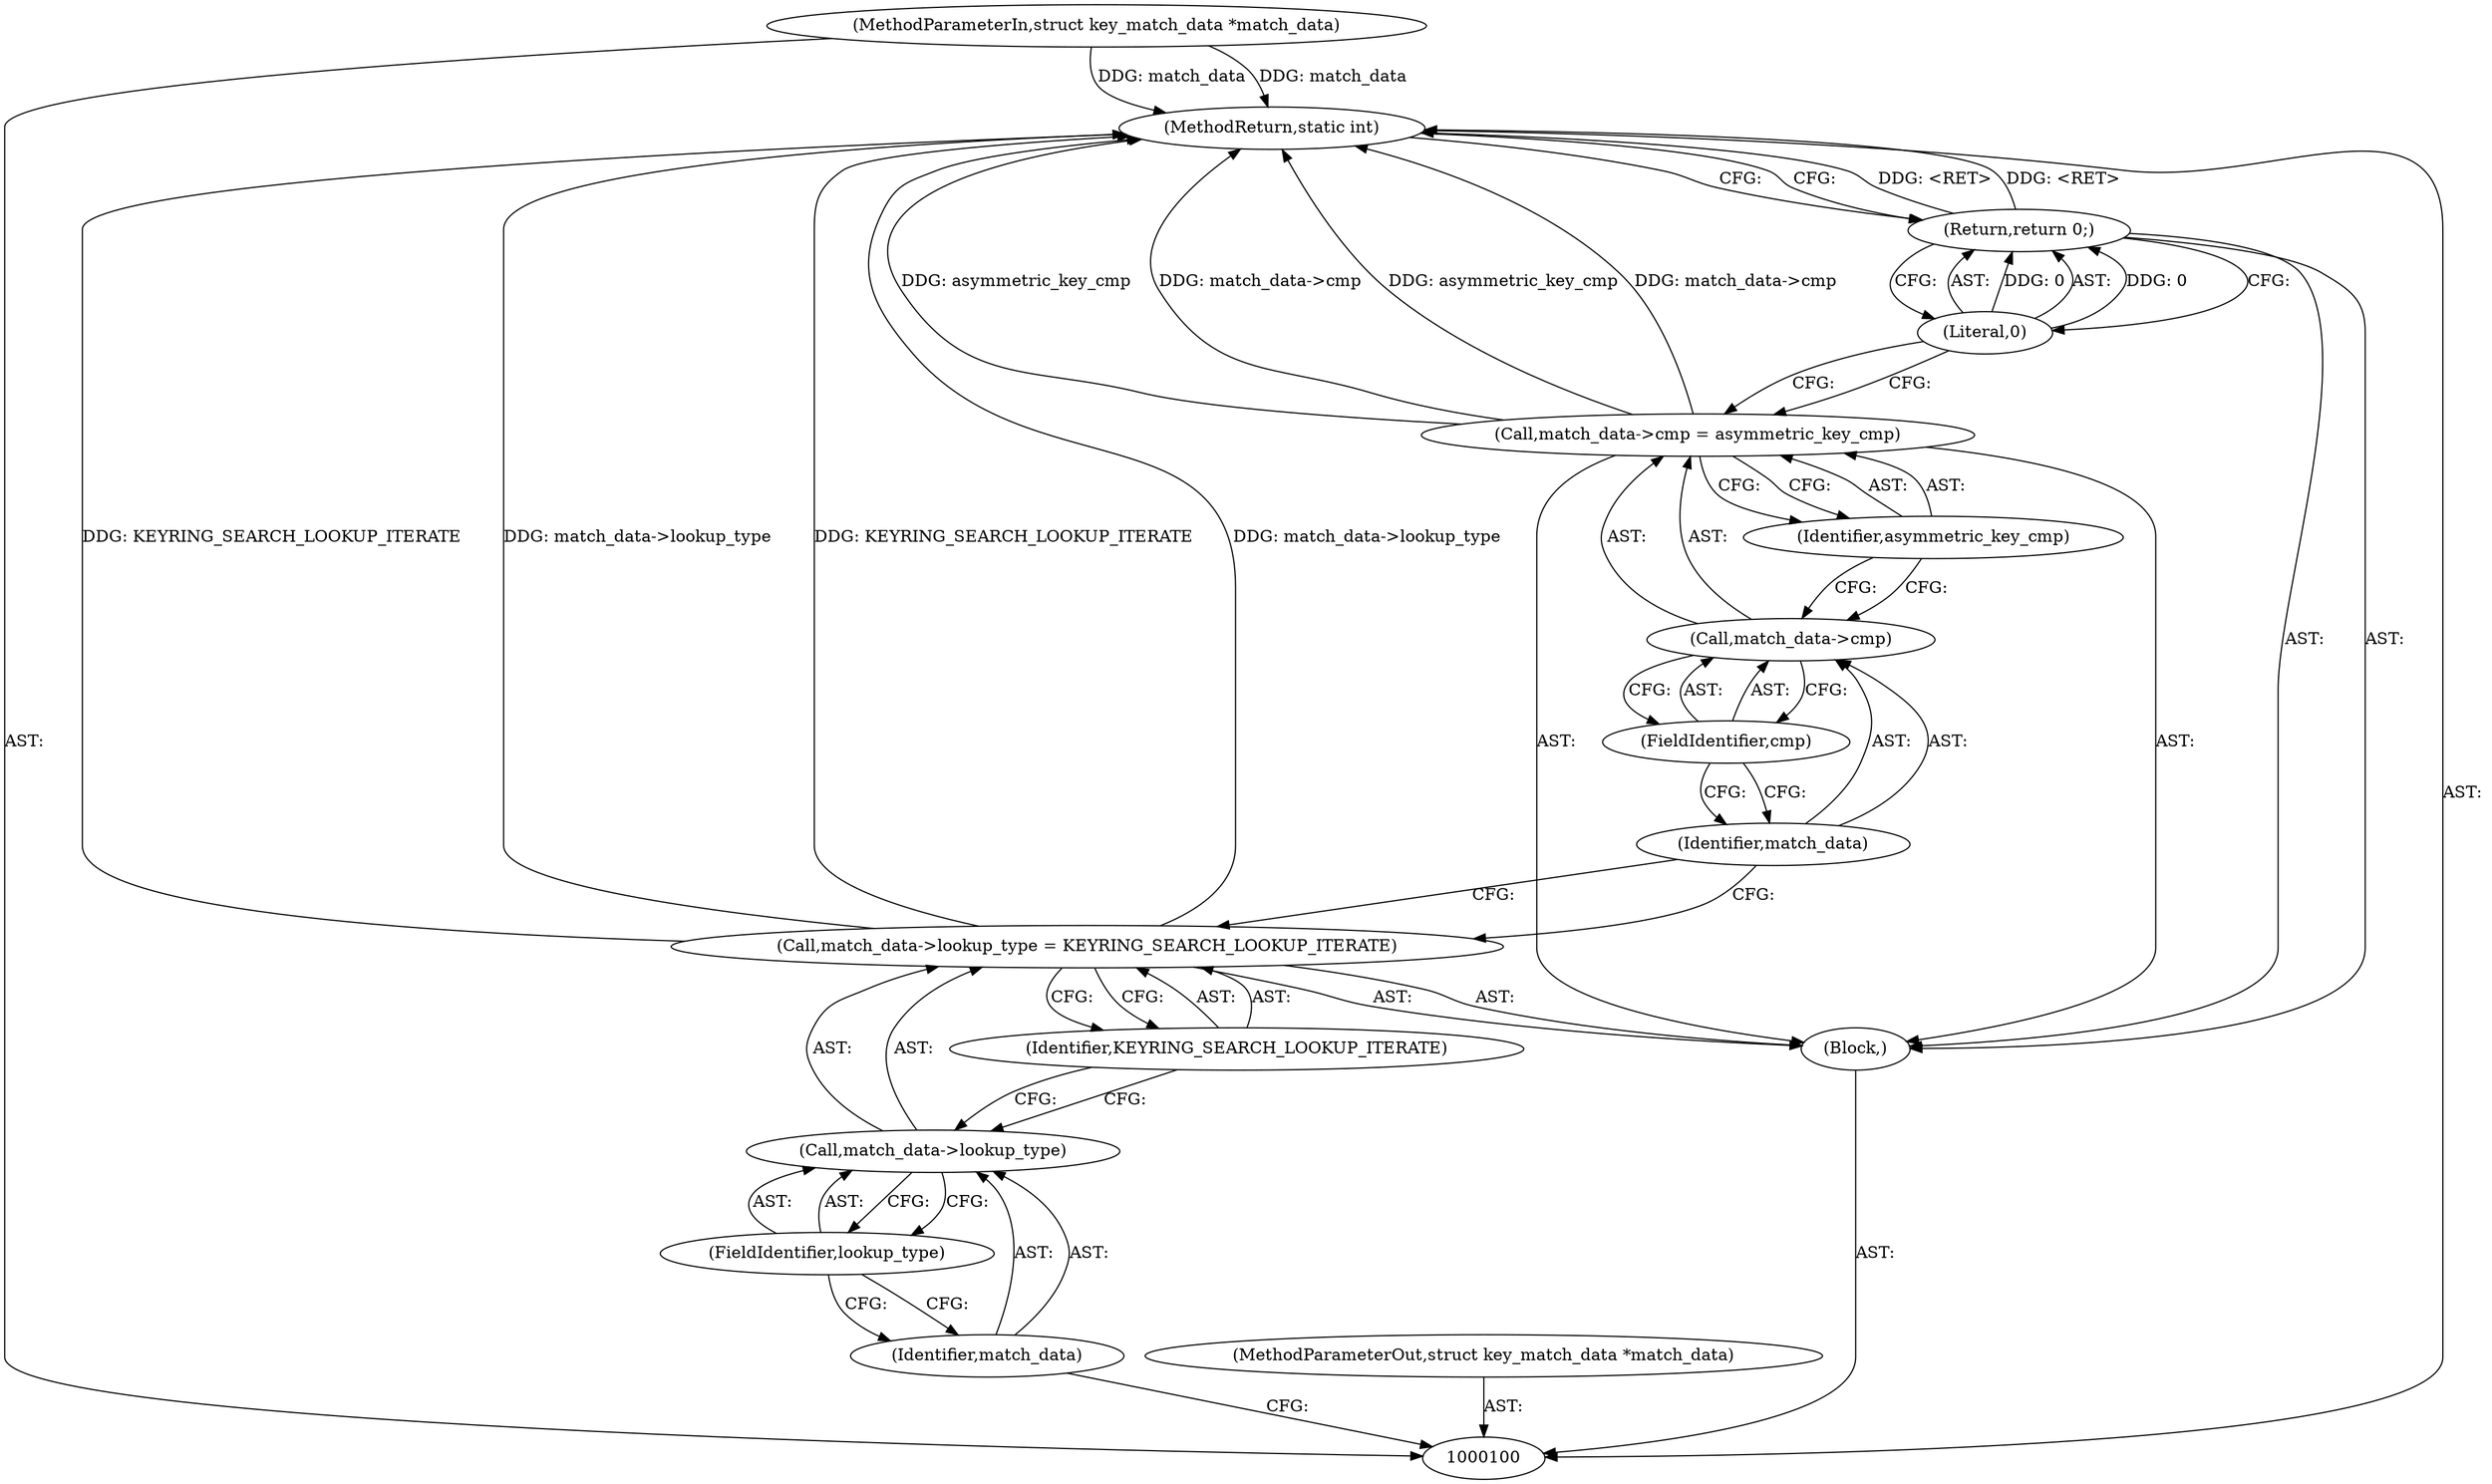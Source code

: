 digraph "0_linux_c06cfb08b88dfbe13be44a69ae2fdc3a7c902d81_0" {
"1000115" [label="(MethodReturn,static int)"];
"1000101" [label="(MethodParameterIn,struct key_match_data *match_data)"];
"1000132" [label="(MethodParameterOut,struct key_match_data *match_data)"];
"1000102" [label="(Block,)"];
"1000106" [label="(FieldIdentifier,lookup_type)"];
"1000103" [label="(Call,match_data->lookup_type = KEYRING_SEARCH_LOOKUP_ITERATE)"];
"1000104" [label="(Call,match_data->lookup_type)"];
"1000105" [label="(Identifier,match_data)"];
"1000107" [label="(Identifier,KEYRING_SEARCH_LOOKUP_ITERATE)"];
"1000108" [label="(Call,match_data->cmp = asymmetric_key_cmp)"];
"1000109" [label="(Call,match_data->cmp)"];
"1000110" [label="(Identifier,match_data)"];
"1000111" [label="(FieldIdentifier,cmp)"];
"1000112" [label="(Identifier,asymmetric_key_cmp)"];
"1000113" [label="(Return,return 0;)"];
"1000114" [label="(Literal,0)"];
"1000115" -> "1000100"  [label="AST: "];
"1000115" -> "1000113"  [label="CFG: "];
"1000103" -> "1000115"  [label="DDG: KEYRING_SEARCH_LOOKUP_ITERATE"];
"1000103" -> "1000115"  [label="DDG: match_data->lookup_type"];
"1000108" -> "1000115"  [label="DDG: asymmetric_key_cmp"];
"1000108" -> "1000115"  [label="DDG: match_data->cmp"];
"1000101" -> "1000115"  [label="DDG: match_data"];
"1000113" -> "1000115"  [label="DDG: <RET>"];
"1000101" -> "1000100"  [label="AST: "];
"1000101" -> "1000115"  [label="DDG: match_data"];
"1000132" -> "1000100"  [label="AST: "];
"1000102" -> "1000100"  [label="AST: "];
"1000103" -> "1000102"  [label="AST: "];
"1000108" -> "1000102"  [label="AST: "];
"1000113" -> "1000102"  [label="AST: "];
"1000106" -> "1000104"  [label="AST: "];
"1000106" -> "1000105"  [label="CFG: "];
"1000104" -> "1000106"  [label="CFG: "];
"1000103" -> "1000102"  [label="AST: "];
"1000103" -> "1000107"  [label="CFG: "];
"1000104" -> "1000103"  [label="AST: "];
"1000107" -> "1000103"  [label="AST: "];
"1000110" -> "1000103"  [label="CFG: "];
"1000103" -> "1000115"  [label="DDG: KEYRING_SEARCH_LOOKUP_ITERATE"];
"1000103" -> "1000115"  [label="DDG: match_data->lookup_type"];
"1000104" -> "1000103"  [label="AST: "];
"1000104" -> "1000106"  [label="CFG: "];
"1000105" -> "1000104"  [label="AST: "];
"1000106" -> "1000104"  [label="AST: "];
"1000107" -> "1000104"  [label="CFG: "];
"1000105" -> "1000104"  [label="AST: "];
"1000105" -> "1000100"  [label="CFG: "];
"1000106" -> "1000105"  [label="CFG: "];
"1000107" -> "1000103"  [label="AST: "];
"1000107" -> "1000104"  [label="CFG: "];
"1000103" -> "1000107"  [label="CFG: "];
"1000108" -> "1000102"  [label="AST: "];
"1000108" -> "1000112"  [label="CFG: "];
"1000109" -> "1000108"  [label="AST: "];
"1000112" -> "1000108"  [label="AST: "];
"1000114" -> "1000108"  [label="CFG: "];
"1000108" -> "1000115"  [label="DDG: asymmetric_key_cmp"];
"1000108" -> "1000115"  [label="DDG: match_data->cmp"];
"1000109" -> "1000108"  [label="AST: "];
"1000109" -> "1000111"  [label="CFG: "];
"1000110" -> "1000109"  [label="AST: "];
"1000111" -> "1000109"  [label="AST: "];
"1000112" -> "1000109"  [label="CFG: "];
"1000110" -> "1000109"  [label="AST: "];
"1000110" -> "1000103"  [label="CFG: "];
"1000111" -> "1000110"  [label="CFG: "];
"1000111" -> "1000109"  [label="AST: "];
"1000111" -> "1000110"  [label="CFG: "];
"1000109" -> "1000111"  [label="CFG: "];
"1000112" -> "1000108"  [label="AST: "];
"1000112" -> "1000109"  [label="CFG: "];
"1000108" -> "1000112"  [label="CFG: "];
"1000113" -> "1000102"  [label="AST: "];
"1000113" -> "1000114"  [label="CFG: "];
"1000114" -> "1000113"  [label="AST: "];
"1000115" -> "1000113"  [label="CFG: "];
"1000113" -> "1000115"  [label="DDG: <RET>"];
"1000114" -> "1000113"  [label="DDG: 0"];
"1000114" -> "1000113"  [label="AST: "];
"1000114" -> "1000108"  [label="CFG: "];
"1000113" -> "1000114"  [label="CFG: "];
"1000114" -> "1000113"  [label="DDG: 0"];
}
